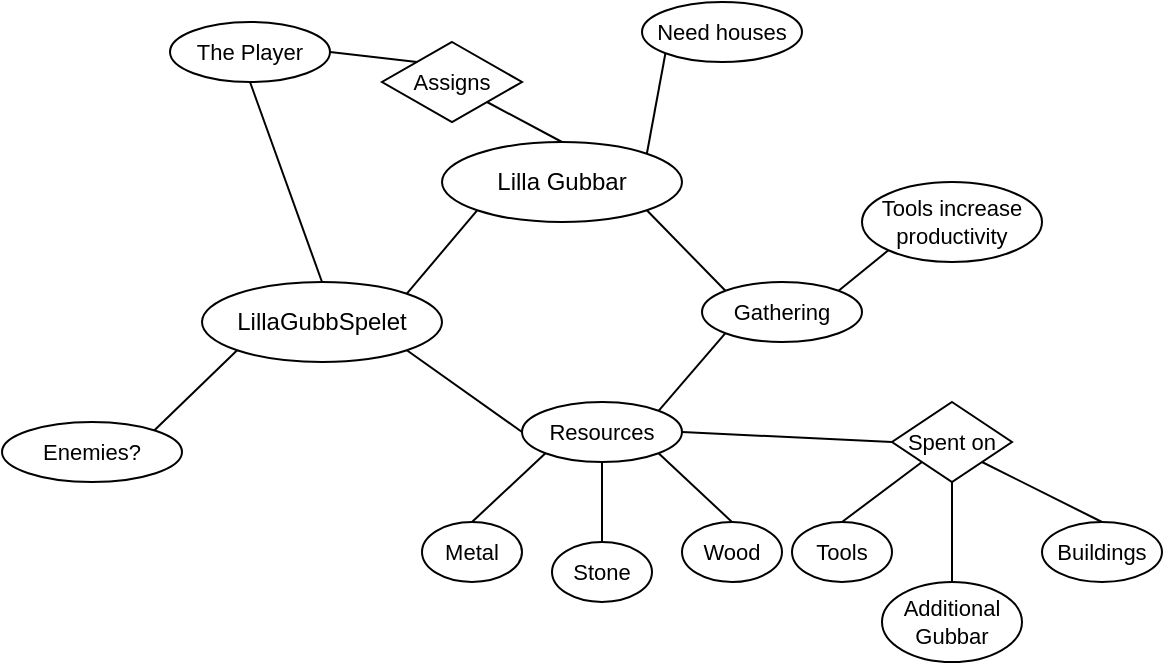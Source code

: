 <mxfile version="21.3.7" type="github">
  <diagram name="Brainstorm" id="8tg0CzTJeUhset1tUZR2">
    <mxGraphModel dx="988" dy="527" grid="1" gridSize="10" guides="1" tooltips="1" connect="1" arrows="0" fold="1" page="1" pageScale="1" pageWidth="827" pageHeight="1169" math="0" shadow="0">
      <root>
        <mxCell id="0" />
        <mxCell id="1" parent="0" />
        <mxCell id="SSz-L9irg1uRTm9rv-Nn-9" style="rounded=0;orthogonalLoop=1;jettySize=auto;html=1;exitX=1;exitY=0;exitDx=0;exitDy=0;entryX=0;entryY=1;entryDx=0;entryDy=0;endArrow=none;endFill=0;shadow=0;" edge="1" parent="1" source="SSz-L9irg1uRTm9rv-Nn-1" target="SSz-L9irg1uRTm9rv-Nn-2">
          <mxGeometry relative="1" as="geometry" />
        </mxCell>
        <mxCell id="SSz-L9irg1uRTm9rv-Nn-13" style="edgeStyle=none;shape=connector;rounded=0;orthogonalLoop=1;jettySize=auto;html=1;exitX=1;exitY=1;exitDx=0;exitDy=0;entryX=0;entryY=0.5;entryDx=0;entryDy=0;shadow=0;labelBackgroundColor=default;strokeColor=default;fontFamily=Helvetica;fontSize=11;fontColor=default;endArrow=none;endFill=0;" edge="1" parent="1" source="SSz-L9irg1uRTm9rv-Nn-1" target="SSz-L9irg1uRTm9rv-Nn-12">
          <mxGeometry relative="1" as="geometry" />
        </mxCell>
        <mxCell id="SSz-L9irg1uRTm9rv-Nn-14" style="edgeStyle=none;shape=connector;rounded=0;orthogonalLoop=1;jettySize=auto;html=1;exitX=0;exitY=1;exitDx=0;exitDy=0;entryX=0.821;entryY=0.211;entryDx=0;entryDy=0;entryPerimeter=0;shadow=0;labelBackgroundColor=default;strokeColor=default;fontFamily=Helvetica;fontSize=11;fontColor=default;endArrow=none;endFill=0;" edge="1" parent="1" source="SSz-L9irg1uRTm9rv-Nn-1" target="SSz-L9irg1uRTm9rv-Nn-11">
          <mxGeometry relative="1" as="geometry" />
        </mxCell>
        <mxCell id="SSz-L9irg1uRTm9rv-Nn-21" style="edgeStyle=none;shape=connector;rounded=0;orthogonalLoop=1;jettySize=auto;html=1;exitX=0.5;exitY=0;exitDx=0;exitDy=0;entryX=0.5;entryY=1;entryDx=0;entryDy=0;shadow=0;labelBackgroundColor=default;strokeColor=default;fontFamily=Helvetica;fontSize=11;fontColor=default;endArrow=none;endFill=0;" edge="1" parent="1" source="SSz-L9irg1uRTm9rv-Nn-1" target="SSz-L9irg1uRTm9rv-Nn-19">
          <mxGeometry relative="1" as="geometry" />
        </mxCell>
        <mxCell id="SSz-L9irg1uRTm9rv-Nn-1" value="LillaGubbSpelet" style="ellipse;whiteSpace=wrap;html=1;labelBackgroundColor=none;" vertex="1" parent="1">
          <mxGeometry x="350" y="560" width="120" height="40" as="geometry" />
        </mxCell>
        <mxCell id="SSz-L9irg1uRTm9rv-Nn-17" style="edgeStyle=none;shape=connector;rounded=0;orthogonalLoop=1;jettySize=auto;html=1;exitX=1;exitY=1;exitDx=0;exitDy=0;entryX=0;entryY=0;entryDx=0;entryDy=0;shadow=0;labelBackgroundColor=default;strokeColor=default;fontFamily=Helvetica;fontSize=11;fontColor=default;endArrow=none;endFill=0;" edge="1" parent="1" source="SSz-L9irg1uRTm9rv-Nn-2" target="SSz-L9irg1uRTm9rv-Nn-16">
          <mxGeometry relative="1" as="geometry" />
        </mxCell>
        <mxCell id="SSz-L9irg1uRTm9rv-Nn-34" style="edgeStyle=none;shape=connector;rounded=0;orthogonalLoop=1;jettySize=auto;html=1;exitX=1;exitY=0;exitDx=0;exitDy=0;entryX=0;entryY=1;entryDx=0;entryDy=0;shadow=0;labelBackgroundColor=default;strokeColor=default;fontFamily=Helvetica;fontSize=11;fontColor=default;endArrow=none;endFill=0;" edge="1" parent="1" source="SSz-L9irg1uRTm9rv-Nn-2" target="SSz-L9irg1uRTm9rv-Nn-33">
          <mxGeometry relative="1" as="geometry" />
        </mxCell>
        <mxCell id="SSz-L9irg1uRTm9rv-Nn-2" value="Lilla Gubbar" style="ellipse;whiteSpace=wrap;html=1;labelBackgroundColor=none;" vertex="1" parent="1">
          <mxGeometry x="470" y="490" width="120" height="40" as="geometry" />
        </mxCell>
        <mxCell id="SSz-L9irg1uRTm9rv-Nn-11" value="Enemies?" style="ellipse;whiteSpace=wrap;html=1;fontFamily=Helvetica;fontSize=11;fontColor=default;" vertex="1" parent="1">
          <mxGeometry x="250" y="630" width="90" height="30" as="geometry" />
        </mxCell>
        <mxCell id="SSz-L9irg1uRTm9rv-Nn-18" style="edgeStyle=none;shape=connector;rounded=0;orthogonalLoop=1;jettySize=auto;html=1;exitX=1;exitY=0;exitDx=0;exitDy=0;entryX=0;entryY=1;entryDx=0;entryDy=0;shadow=0;labelBackgroundColor=default;strokeColor=default;fontFamily=Helvetica;fontSize=11;fontColor=default;endArrow=none;endFill=0;" edge="1" parent="1" source="SSz-L9irg1uRTm9rv-Nn-12" target="SSz-L9irg1uRTm9rv-Nn-16">
          <mxGeometry relative="1" as="geometry" />
        </mxCell>
        <mxCell id="SSz-L9irg1uRTm9rv-Nn-28" style="edgeStyle=none;shape=connector;rounded=0;orthogonalLoop=1;jettySize=auto;html=1;exitX=1;exitY=1;exitDx=0;exitDy=0;entryX=0.5;entryY=0;entryDx=0;entryDy=0;shadow=0;labelBackgroundColor=default;strokeColor=default;fontFamily=Helvetica;fontSize=11;fontColor=default;endArrow=none;endFill=0;" edge="1" parent="1" source="SSz-L9irg1uRTm9rv-Nn-12" target="SSz-L9irg1uRTm9rv-Nn-27">
          <mxGeometry relative="1" as="geometry" />
        </mxCell>
        <mxCell id="SSz-L9irg1uRTm9rv-Nn-30" style="edgeStyle=none;shape=connector;rounded=0;orthogonalLoop=1;jettySize=auto;html=1;exitX=0.5;exitY=1;exitDx=0;exitDy=0;entryX=0.5;entryY=0;entryDx=0;entryDy=0;shadow=0;labelBackgroundColor=default;strokeColor=default;fontFamily=Helvetica;fontSize=11;fontColor=default;endArrow=none;endFill=0;" edge="1" parent="1" source="SSz-L9irg1uRTm9rv-Nn-12" target="SSz-L9irg1uRTm9rv-Nn-29">
          <mxGeometry relative="1" as="geometry" />
        </mxCell>
        <mxCell id="SSz-L9irg1uRTm9rv-Nn-32" style="edgeStyle=none;shape=connector;rounded=0;orthogonalLoop=1;jettySize=auto;html=1;exitX=0;exitY=1;exitDx=0;exitDy=0;entryX=0.5;entryY=0;entryDx=0;entryDy=0;shadow=0;labelBackgroundColor=default;strokeColor=default;fontFamily=Helvetica;fontSize=11;fontColor=default;endArrow=none;endFill=0;" edge="1" parent="1" source="SSz-L9irg1uRTm9rv-Nn-12" target="SSz-L9irg1uRTm9rv-Nn-31">
          <mxGeometry relative="1" as="geometry" />
        </mxCell>
        <mxCell id="SSz-L9irg1uRTm9rv-Nn-40" style="edgeStyle=none;shape=connector;rounded=0;orthogonalLoop=1;jettySize=auto;html=1;exitX=1;exitY=0.5;exitDx=0;exitDy=0;entryX=0;entryY=0.5;entryDx=0;entryDy=0;shadow=0;labelBackgroundColor=default;strokeColor=default;fontFamily=Helvetica;fontSize=11;fontColor=default;endArrow=none;endFill=0;" edge="1" parent="1" source="SSz-L9irg1uRTm9rv-Nn-12" target="SSz-L9irg1uRTm9rv-Nn-39">
          <mxGeometry relative="1" as="geometry" />
        </mxCell>
        <mxCell id="SSz-L9irg1uRTm9rv-Nn-12" value="Resources" style="ellipse;whiteSpace=wrap;html=1;fontFamily=Helvetica;fontSize=11;fontColor=default;" vertex="1" parent="1">
          <mxGeometry x="510" y="620" width="80" height="30" as="geometry" />
        </mxCell>
        <mxCell id="SSz-L9irg1uRTm9rv-Nn-36" style="edgeStyle=none;shape=connector;rounded=0;orthogonalLoop=1;jettySize=auto;html=1;exitX=1;exitY=0;exitDx=0;exitDy=0;entryX=0;entryY=1;entryDx=0;entryDy=0;shadow=0;labelBackgroundColor=default;strokeColor=default;fontFamily=Helvetica;fontSize=11;fontColor=default;endArrow=none;endFill=0;" edge="1" parent="1" source="SSz-L9irg1uRTm9rv-Nn-16" target="SSz-L9irg1uRTm9rv-Nn-35">
          <mxGeometry relative="1" as="geometry" />
        </mxCell>
        <mxCell id="SSz-L9irg1uRTm9rv-Nn-16" value="Gathering" style="ellipse;whiteSpace=wrap;html=1;fontFamily=Helvetica;fontSize=11;fontColor=default;" vertex="1" parent="1">
          <mxGeometry x="600" y="560" width="80" height="30" as="geometry" />
        </mxCell>
        <mxCell id="SSz-L9irg1uRTm9rv-Nn-25" style="edgeStyle=none;shape=connector;rounded=0;orthogonalLoop=1;jettySize=auto;html=1;exitX=1;exitY=0.5;exitDx=0;exitDy=0;entryX=0;entryY=0;entryDx=0;entryDy=0;shadow=0;labelBackgroundColor=default;strokeColor=default;fontFamily=Helvetica;fontSize=11;fontColor=default;endArrow=none;endFill=0;" edge="1" parent="1" source="SSz-L9irg1uRTm9rv-Nn-19" target="SSz-L9irg1uRTm9rv-Nn-24">
          <mxGeometry relative="1" as="geometry" />
        </mxCell>
        <mxCell id="SSz-L9irg1uRTm9rv-Nn-19" value="The Player" style="ellipse;whiteSpace=wrap;html=1;fontFamily=Helvetica;fontSize=11;fontColor=default;" vertex="1" parent="1">
          <mxGeometry x="334" y="430" width="80" height="30" as="geometry" />
        </mxCell>
        <mxCell id="SSz-L9irg1uRTm9rv-Nn-26" style="edgeStyle=none;shape=connector;rounded=0;orthogonalLoop=1;jettySize=auto;html=1;exitX=1;exitY=1;exitDx=0;exitDy=0;entryX=0.5;entryY=0;entryDx=0;entryDy=0;shadow=0;labelBackgroundColor=default;strokeColor=default;fontFamily=Helvetica;fontSize=11;fontColor=default;endArrow=none;endFill=0;" edge="1" parent="1" source="SSz-L9irg1uRTm9rv-Nn-24" target="SSz-L9irg1uRTm9rv-Nn-2">
          <mxGeometry relative="1" as="geometry" />
        </mxCell>
        <mxCell id="SSz-L9irg1uRTm9rv-Nn-24" value="Assigns" style="rhombus;whiteSpace=wrap;html=1;fontFamily=Helvetica;fontSize=11;fontColor=default;" vertex="1" parent="1">
          <mxGeometry x="440" y="440" width="70" height="40" as="geometry" />
        </mxCell>
        <mxCell id="SSz-L9irg1uRTm9rv-Nn-27" value="Wood" style="ellipse;whiteSpace=wrap;html=1;fontFamily=Helvetica;fontSize=11;fontColor=default;" vertex="1" parent="1">
          <mxGeometry x="590" y="680" width="50" height="30" as="geometry" />
        </mxCell>
        <mxCell id="SSz-L9irg1uRTm9rv-Nn-29" value="Stone" style="ellipse;whiteSpace=wrap;html=1;fontFamily=Helvetica;fontSize=11;fontColor=default;" vertex="1" parent="1">
          <mxGeometry x="525" y="690" width="50" height="30" as="geometry" />
        </mxCell>
        <mxCell id="SSz-L9irg1uRTm9rv-Nn-31" value="Metal" style="ellipse;whiteSpace=wrap;html=1;fontFamily=Helvetica;fontSize=11;fontColor=default;" vertex="1" parent="1">
          <mxGeometry x="460" y="680" width="50" height="30" as="geometry" />
        </mxCell>
        <mxCell id="SSz-L9irg1uRTm9rv-Nn-33" value="Need houses" style="ellipse;whiteSpace=wrap;html=1;fontFamily=Helvetica;fontSize=11;fontColor=default;" vertex="1" parent="1">
          <mxGeometry x="570" y="420" width="80" height="30" as="geometry" />
        </mxCell>
        <mxCell id="SSz-L9irg1uRTm9rv-Nn-35" value="Tools increase productivity" style="ellipse;whiteSpace=wrap;html=1;fontFamily=Helvetica;fontSize=11;fontColor=default;" vertex="1" parent="1">
          <mxGeometry x="680" y="510" width="90" height="40" as="geometry" />
        </mxCell>
        <mxCell id="SSz-L9irg1uRTm9rv-Nn-45" style="edgeStyle=none;shape=connector;rounded=0;orthogonalLoop=1;jettySize=auto;html=1;exitX=1;exitY=1;exitDx=0;exitDy=0;entryX=0.5;entryY=0;entryDx=0;entryDy=0;shadow=0;labelBackgroundColor=default;strokeColor=default;fontFamily=Helvetica;fontSize=11;fontColor=default;endArrow=none;endFill=0;" edge="1" parent="1" source="SSz-L9irg1uRTm9rv-Nn-39" target="SSz-L9irg1uRTm9rv-Nn-44">
          <mxGeometry relative="1" as="geometry" />
        </mxCell>
        <mxCell id="SSz-L9irg1uRTm9rv-Nn-46" style="edgeStyle=none;shape=connector;rounded=0;orthogonalLoop=1;jettySize=auto;html=1;exitX=0.5;exitY=1;exitDx=0;exitDy=0;entryX=0.5;entryY=0;entryDx=0;entryDy=0;shadow=0;labelBackgroundColor=default;strokeColor=default;fontFamily=Helvetica;fontSize=11;fontColor=default;endArrow=none;endFill=0;" edge="1" parent="1" source="SSz-L9irg1uRTm9rv-Nn-39" target="SSz-L9irg1uRTm9rv-Nn-41">
          <mxGeometry relative="1" as="geometry" />
        </mxCell>
        <mxCell id="SSz-L9irg1uRTm9rv-Nn-47" style="edgeStyle=none;shape=connector;rounded=0;orthogonalLoop=1;jettySize=auto;html=1;exitX=0;exitY=1;exitDx=0;exitDy=0;entryX=0.5;entryY=0;entryDx=0;entryDy=0;shadow=0;labelBackgroundColor=default;strokeColor=default;fontFamily=Helvetica;fontSize=11;fontColor=default;endArrow=none;endFill=0;" edge="1" parent="1" source="SSz-L9irg1uRTm9rv-Nn-39" target="SSz-L9irg1uRTm9rv-Nn-43">
          <mxGeometry relative="1" as="geometry" />
        </mxCell>
        <mxCell id="SSz-L9irg1uRTm9rv-Nn-39" value="Spent on" style="rhombus;whiteSpace=wrap;html=1;fontFamily=Helvetica;fontSize=11;fontColor=default;" vertex="1" parent="1">
          <mxGeometry x="695" y="620" width="60" height="40" as="geometry" />
        </mxCell>
        <mxCell id="SSz-L9irg1uRTm9rv-Nn-41" value="Additional Gubbar" style="ellipse;whiteSpace=wrap;html=1;fontFamily=Helvetica;fontSize=11;fontColor=default;" vertex="1" parent="1">
          <mxGeometry x="690" y="710" width="70" height="40" as="geometry" />
        </mxCell>
        <mxCell id="SSz-L9irg1uRTm9rv-Nn-43" value="Tools" style="ellipse;whiteSpace=wrap;html=1;fontFamily=Helvetica;fontSize=11;fontColor=default;" vertex="1" parent="1">
          <mxGeometry x="645" y="680" width="50" height="30" as="geometry" />
        </mxCell>
        <mxCell id="SSz-L9irg1uRTm9rv-Nn-44" value="Buildings" style="ellipse;whiteSpace=wrap;html=1;fontFamily=Helvetica;fontSize=11;fontColor=default;" vertex="1" parent="1">
          <mxGeometry x="770" y="680" width="60" height="30" as="geometry" />
        </mxCell>
      </root>
    </mxGraphModel>
  </diagram>
</mxfile>
